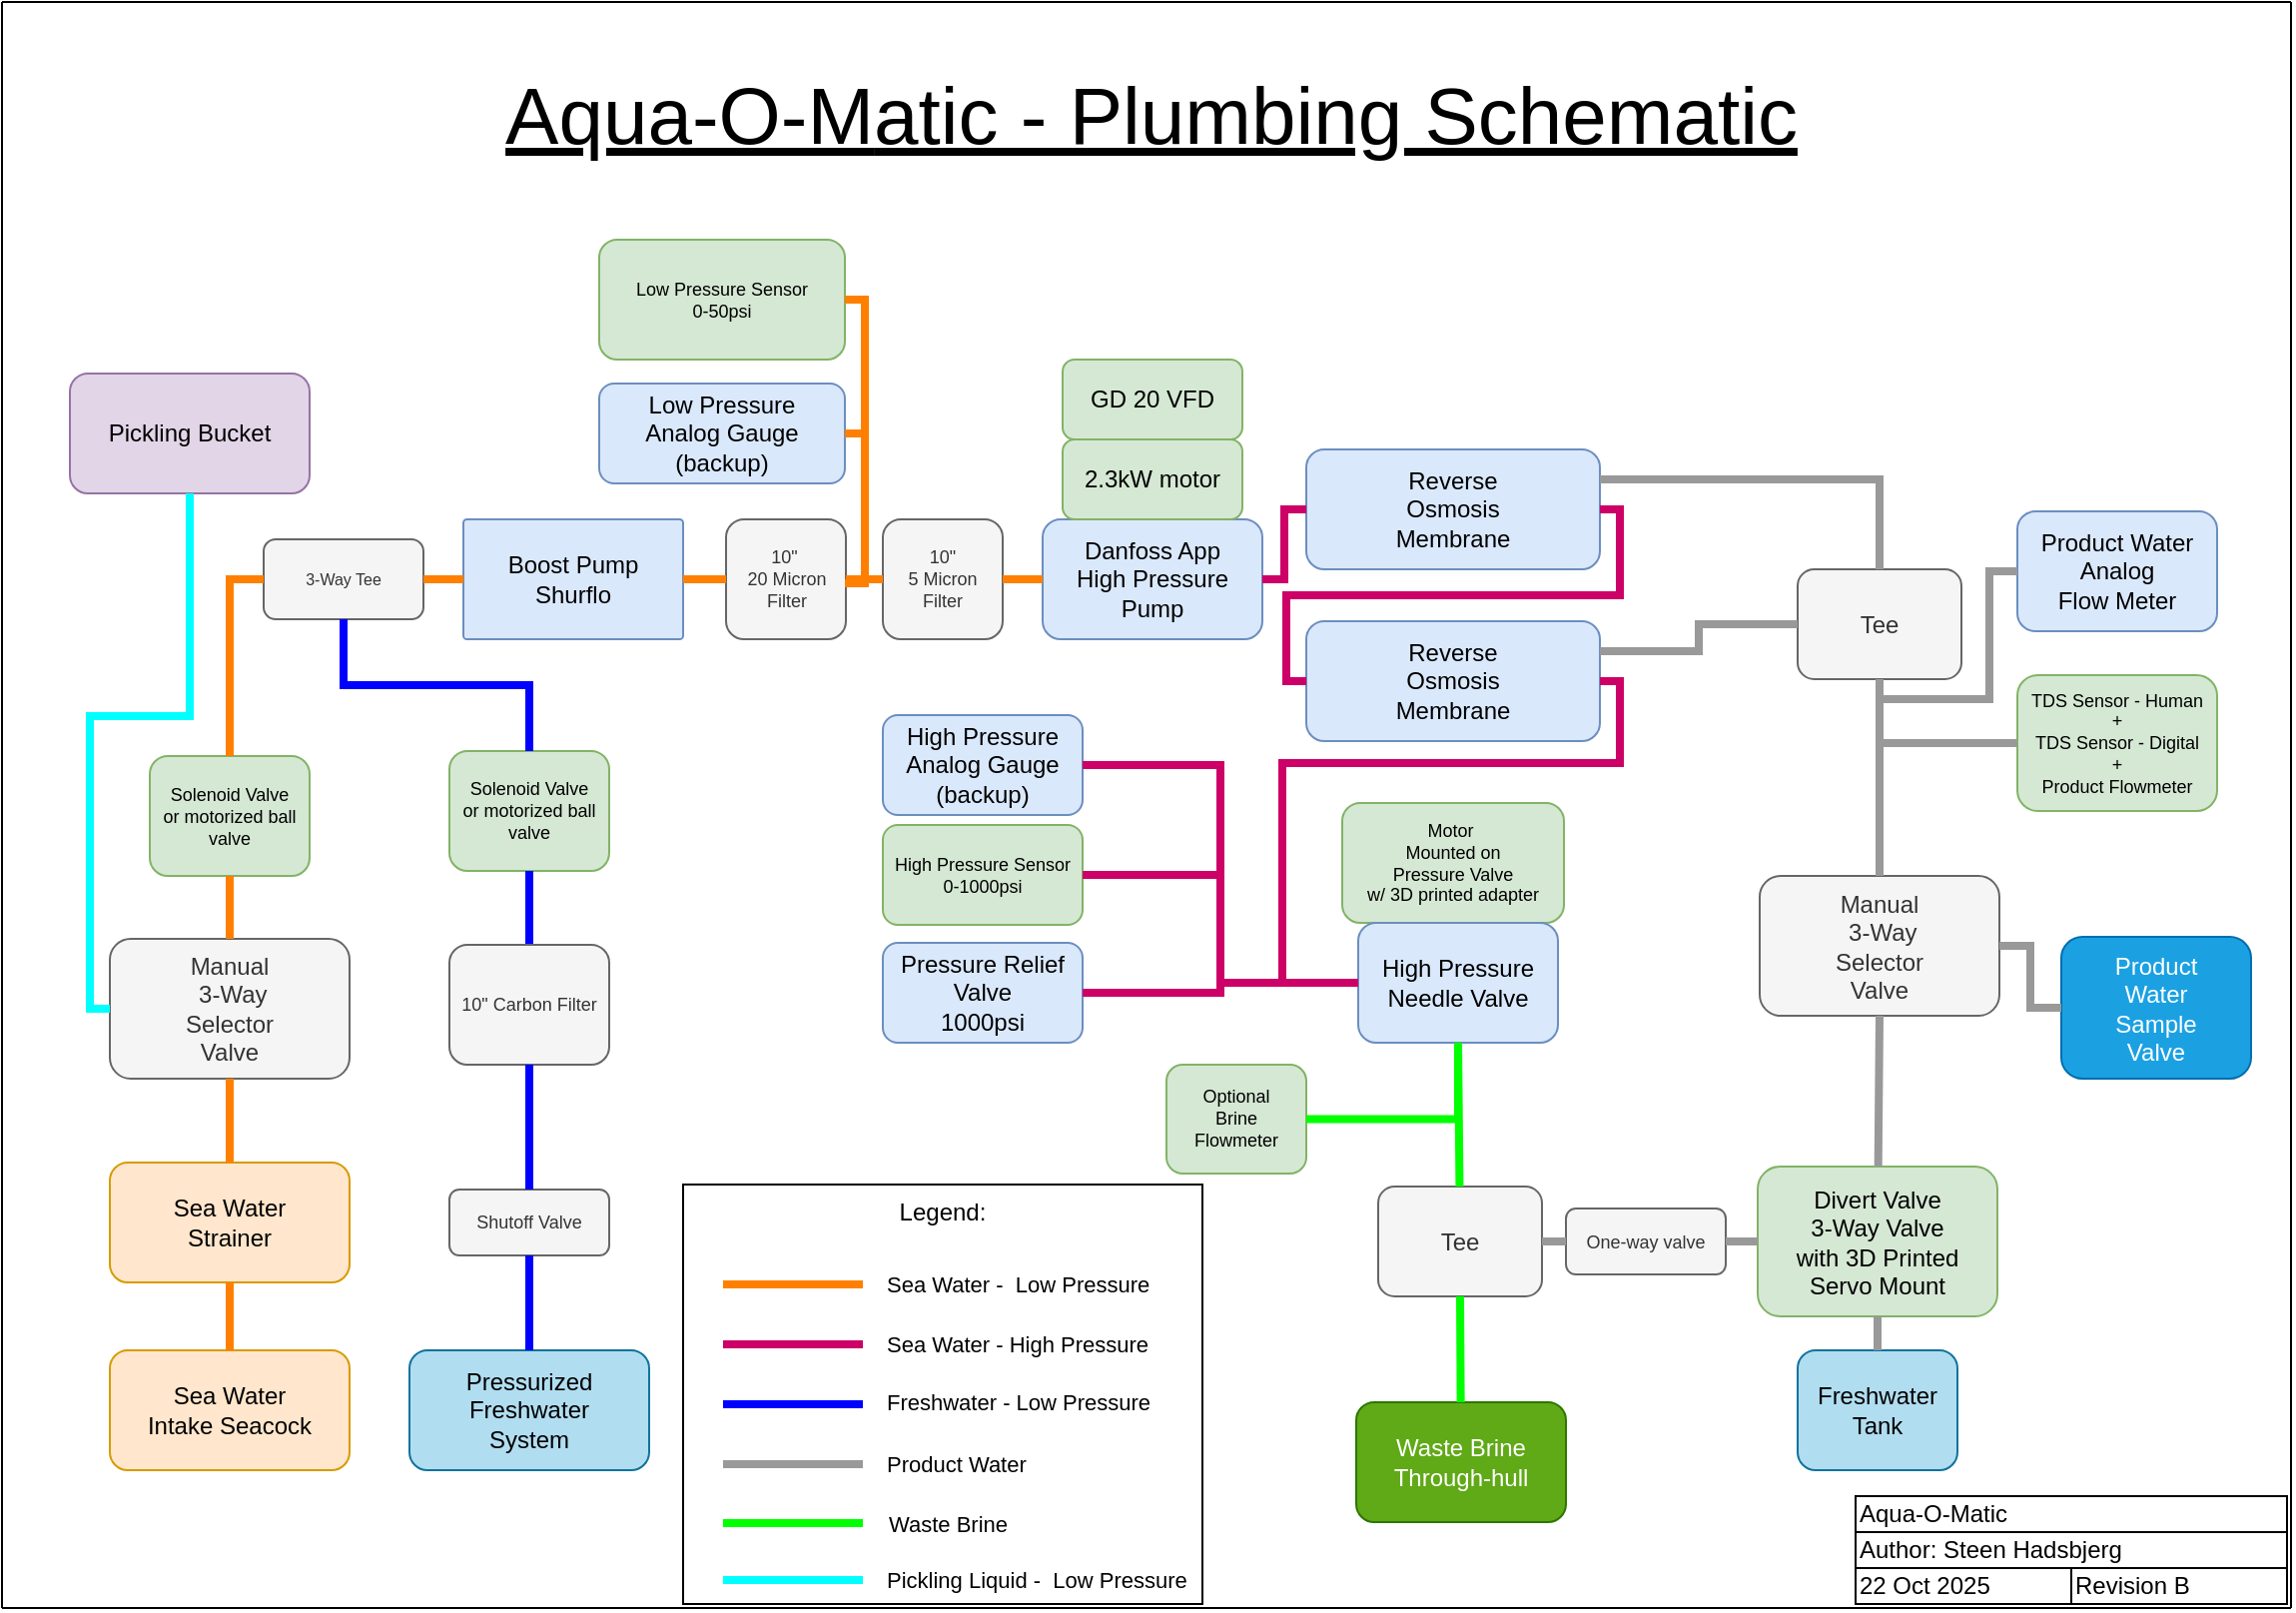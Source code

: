 <mxfile version="28.2.5" pages="5">
  <diagram name="Plumbing View" id="qtGz52rhQTPplnbjfSBV">
    <mxGraphModel dx="1412" dy="827" grid="1" gridSize="10" guides="1" tooltips="1" connect="1" arrows="1" fold="1" page="1" pageScale="1" pageWidth="1169" pageHeight="827" math="0" shadow="0">
      <root>
        <mxCell id="0" />
        <mxCell id="1" parent="0" />
        <mxCell id="54yuC4Lk0FtonxKzlv9x-87" value="Sea Water&lt;br&gt;Intake Seacock" style="rounded=1;whiteSpace=wrap;html=1;fillColor=#ffe6cc;strokeColor=#d79b00;" vertex="1" parent="1">
          <mxGeometry x="63" y="684" width="120" height="60" as="geometry" />
        </mxCell>
        <mxCell id="54yuC4Lk0FtonxKzlv9x-88" value="Pressurized&lt;br&gt;Freshwater&lt;br&gt;System" style="rounded=1;whiteSpace=wrap;html=1;fillColor=#b1ddf0;strokeColor=#10739e;" vertex="1" parent="1">
          <mxGeometry x="213" y="684" width="120" height="60" as="geometry" />
        </mxCell>
        <mxCell id="54yuC4Lk0FtonxKzlv9x-89" value="Danfoss App&lt;div&gt;High Pressure&lt;br&gt;Pump&lt;/div&gt;" style="rounded=1;whiteSpace=wrap;html=1;fillColor=#dae8fc;strokeColor=#6c8ebf;" vertex="1" parent="1">
          <mxGeometry x="530" y="268" width="110" height="60" as="geometry" />
        </mxCell>
        <mxCell id="54yuC4Lk0FtonxKzlv9x-90" value="Pickling Bucket" style="rounded=1;whiteSpace=wrap;html=1;fillColor=#e1d5e7;strokeColor=#9673a6;" vertex="1" parent="1">
          <mxGeometry x="43" y="195" width="120" height="60" as="geometry" />
        </mxCell>
        <mxCell id="54yuC4Lk0FtonxKzlv9x-93" value="Solenoid Valve&lt;br&gt;or motorized ball valve" style="rounded=1;whiteSpace=wrap;html=1;fillColor=#d5e8d4;strokeColor=#82b366;fontSize=9;" vertex="1" parent="1">
          <mxGeometry x="233" y="384" width="80" height="60" as="geometry" />
        </mxCell>
        <mxCell id="54yuC4Lk0FtonxKzlv9x-94" value="" style="endArrow=none;html=1;rounded=0;strokeColor=#0000FF;strokeWidth=4;exitX=0.5;exitY=1;exitDx=0;exitDy=0;entryX=0.5;entryY=0;entryDx=0;entryDy=0;" edge="1" parent="1" source="54yuC4Lk0FtonxKzlv9x-93" target="54yuC4Lk0FtonxKzlv9x-105">
          <mxGeometry width="50" height="50" relative="1" as="geometry">
            <mxPoint x="273" y="484" as="sourcePoint" />
            <mxPoint x="273" y="524" as="targetPoint" />
          </mxGeometry>
        </mxCell>
        <mxCell id="54yuC4Lk0FtonxKzlv9x-95" value="Reverse&lt;br&gt;Osmosis&lt;br&gt;Membrane" style="rounded=1;whiteSpace=wrap;html=1;fillColor=#dae8fc;strokeColor=#6c8ebf;" vertex="1" parent="1">
          <mxGeometry x="662" y="319" width="147" height="60" as="geometry" />
        </mxCell>
        <mxCell id="54yuC4Lk0FtonxKzlv9x-97" value="High Pressure Sensor&lt;br style=&quot;font-size: 9px;&quot;&gt;0-1000psi" style="rounded=1;whiteSpace=wrap;html=1;fillColor=#d5e8d4;strokeColor=#82b366;fontSize=9;" vertex="1" parent="1">
          <mxGeometry x="450" y="421" width="100" height="50" as="geometry" />
        </mxCell>
        <mxCell id="54yuC4Lk0FtonxKzlv9x-99" value="Divert Valve&lt;br&gt;3-Way Valve&lt;br&gt;with 3D Printed&lt;br&gt;Servo Mount" style="rounded=1;whiteSpace=wrap;html=1;fillColor=#d5e8d4;strokeColor=#82b366;" vertex="1" parent="1">
          <mxGeometry x="888" y="592" width="120" height="75" as="geometry" />
        </mxCell>
        <mxCell id="54yuC4Lk0FtonxKzlv9x-100" value="TDS Sensor - Human&lt;br&gt;+&lt;br&gt;TDS Sensor - Digital&lt;br&gt;+&lt;br&gt;Product Flowmeter" style="rounded=1;whiteSpace=wrap;html=1;fillColor=#d5e8d4;strokeColor=#82b366;fontSize=9;" vertex="1" parent="1">
          <mxGeometry x="1018" y="346" width="100" height="68" as="geometry" />
        </mxCell>
        <mxCell id="54yuC4Lk0FtonxKzlv9x-101" value="Waste Brine&lt;br&gt;Through-hull" style="rounded=1;whiteSpace=wrap;html=1;fillColor=#60a917;fontColor=#ffffff;strokeColor=#2D7600;" vertex="1" parent="1">
          <mxGeometry x="687" y="710" width="105" height="60" as="geometry" />
        </mxCell>
        <mxCell id="54yuC4Lk0FtonxKzlv9x-103" value="Motor&amp;nbsp;&lt;br style=&quot;font-size: 9px;&quot;&gt;Mounted on&lt;br style=&quot;font-size: 9px;&quot;&gt;Pressure Valve&lt;br style=&quot;font-size: 9px;&quot;&gt;w/ 3D printed adapter" style="rounded=1;whiteSpace=wrap;html=1;fillColor=#d5e8d4;strokeColor=#82b366;fontSize=9;" vertex="1" parent="1">
          <mxGeometry x="680" y="410" width="111" height="60" as="geometry" />
        </mxCell>
        <mxCell id="54yuC4Lk0FtonxKzlv9x-104" value="Freshwater&lt;br&gt;Tank" style="rounded=1;whiteSpace=wrap;html=1;fillColor=#b1ddf0;strokeColor=#10739e;" vertex="1" parent="1">
          <mxGeometry x="908" y="684" width="80" height="60" as="geometry" />
        </mxCell>
        <mxCell id="54yuC4Lk0FtonxKzlv9x-105" value="10&quot; Carbon Filter" style="rounded=1;whiteSpace=wrap;html=1;fontSize=9;fillColor=#f5f5f5;fontColor=#333333;strokeColor=#666666;" vertex="1" parent="1">
          <mxGeometry x="233" y="481" width="80" height="60" as="geometry" />
        </mxCell>
        <mxCell id="54yuC4Lk0FtonxKzlv9x-106" value="Shutoff Valve" style="rounded=1;whiteSpace=wrap;html=1;fontSize=9;fillColor=#f5f5f5;fontColor=#333333;strokeColor=#666666;" vertex="1" parent="1">
          <mxGeometry x="233" y="603.5" width="80" height="33" as="geometry" />
        </mxCell>
        <mxCell id="54yuC4Lk0FtonxKzlv9x-107" value="&lt;span style=&quot;font-size: 40px;&quot;&gt;Aqua-O-M&lt;/span&gt;&lt;span style=&quot;color: rgba(0, 0, 0, 0); font-family: monospace; font-size: 0px; text-align: start; text-wrap-mode: nowrap;&quot;&gt;%3CmxGraphModel%3E%3Croot%3E%3CmxCell%20id%3D%220%22%2F%3E%3CmxCell%20id%3D%221%22%20parent%3D%220%22%2F%3E%3CmxCell%20id%3D%222%22%20value%3D%22%22%20style%3D%22endArrow%3Dnone%3Bhtml%3D1%3BentryX%3D1%3BentryY%3D1%3BentryDx%3D0%3BentryDy%3D0%3Bmovable%3D0%3Bresizable%3D0%3Brotatable%3D0%3Bdeletable%3D0%3Beditable%3D0%3Bconnectable%3D0%3B%22%20edge%3D%221%22%20parent%3D%221%22%3E%3CmxGeometry%20width%3D%2250%22%20height%3D%2250%22%20relative%3D%221%22%20as%3D%22geometry%22%3E%3CmxPoint%20x%3D%229%22%20y%3D%22813%22%20as%3D%22sourcePoint%22%2F%3E%3CmxPoint%20x%3D%221155%22%20y%3D%22813%22%20as%3D%22targetPoint%22%2F%3E%3C%2FmxGeometry%3E%3C%2FmxCell%3E%3C%2Froot%3E%3C%2FmxGraphModel%3E&lt;/span&gt;&lt;span style=&quot;font-size: 40px;&quot;&gt;atic - Plumbing Schematic&lt;/span&gt;" style="text;html=1;strokeColor=none;fillColor=none;align=center;verticalAlign=middle;whiteSpace=wrap;rounded=0;fontSize=40;perimeterSpacing=0;fontStyle=4" vertex="1" parent="1">
          <mxGeometry x="152" y="50" width="865" height="30" as="geometry" />
        </mxCell>
        <mxCell id="54yuC4Lk0FtonxKzlv9x-108" value="" style="endArrow=none;html=1;rounded=1;exitX=0.5;exitY=0;exitDx=0;exitDy=0;entryX=0.5;entryY=1;entryDx=0;entryDy=0;strokeColor=#FF8000;strokeWidth=4;startArrow=none;" edge="1" parent="1" target="54yuC4Lk0FtonxKzlv9x-109">
          <mxGeometry width="50" height="50" relative="1" as="geometry">
            <mxPoint x="123" y="562" as="sourcePoint" />
            <mxPoint x="257" y="432" as="targetPoint" />
          </mxGeometry>
        </mxCell>
        <mxCell id="54yuC4Lk0FtonxKzlv9x-109" value="Sea Water&lt;br&gt;Strainer" style="rounded=1;whiteSpace=wrap;html=1;fillColor=#ffe6cc;strokeColor=#d79b00;" vertex="1" parent="1">
          <mxGeometry x="63" y="590" width="120" height="60" as="geometry" />
        </mxCell>
        <mxCell id="54yuC4Lk0FtonxKzlv9x-110" value="Manual&lt;div&gt;&amp;nbsp;3-Way&lt;br&gt;Selector&lt;br&gt;Valve&lt;/div&gt;" style="rounded=1;whiteSpace=wrap;html=1;fillColor=#f5f5f5;strokeColor=#666666;fontColor=#333333;" vertex="1" parent="1">
          <mxGeometry x="63" y="478" width="120" height="70" as="geometry" />
        </mxCell>
        <mxCell id="54yuC4Lk0FtonxKzlv9x-111" value="" style="endArrow=none;html=1;rounded=1;exitX=0.5;exitY=0;exitDx=0;exitDy=0;entryX=0.5;entryY=1;entryDx=0;entryDy=0;strokeColor=#FF8000;strokeWidth=4;" edge="1" parent="1" source="54yuC4Lk0FtonxKzlv9x-87" target="54yuC4Lk0FtonxKzlv9x-109">
          <mxGeometry width="50" height="50" relative="1" as="geometry">
            <mxPoint x="123" y="602.0" as="sourcePoint" />
            <mxPoint x="123" y="602" as="targetPoint" />
          </mxGeometry>
        </mxCell>
        <mxCell id="54yuC4Lk0FtonxKzlv9x-113" value="3-Way Tee" style="rounded=1;whiteSpace=wrap;html=1;fillColor=#f5f5f5;strokeColor=#666666;fontColor=#333333;fontSize=8;" vertex="1" parent="1">
          <mxGeometry x="140" y="278" width="80" height="40" as="geometry" />
        </mxCell>
        <mxCell id="54yuC4Lk0FtonxKzlv9x-114" value="" style="endArrow=none;html=1;rounded=0;strokeColor=#0000FF;strokeWidth=4;exitX=0.5;exitY=1;exitDx=0;exitDy=0;entryX=0.5;entryY=0;entryDx=0;entryDy=0;edgeStyle=orthogonalEdgeStyle;" edge="1" parent="1" source="54yuC4Lk0FtonxKzlv9x-113" target="54yuC4Lk0FtonxKzlv9x-93">
          <mxGeometry width="50" height="50" relative="1" as="geometry">
            <mxPoint x="283" y="518" as="sourcePoint" />
            <mxPoint x="273" y="354" as="targetPoint" />
          </mxGeometry>
        </mxCell>
        <mxCell id="54yuC4Lk0FtonxKzlv9x-117" value="10&quot;&amp;nbsp;&lt;br&gt;20 Micron&lt;br&gt;Filter" style="rounded=1;whiteSpace=wrap;html=1;fillColor=#f5f5f5;strokeColor=#666666;fontSize=9;fontColor=#333333;" vertex="1" parent="1">
          <mxGeometry x="371.5" y="268" width="60" height="60" as="geometry" />
        </mxCell>
        <mxCell id="54yuC4Lk0FtonxKzlv9x-131" value="Boost Pump&lt;div&gt;Shurflo&lt;/div&gt;" style="rounded=1;whiteSpace=wrap;html=1;fillColor=#dae8fc;strokeColor=#6c8ebf;arcSize=3;" vertex="1" parent="1">
          <mxGeometry x="240" y="268" width="110" height="60" as="geometry" />
        </mxCell>
        <mxCell id="54yuC4Lk0FtonxKzlv9x-132" value="" style="endArrow=none;html=1;rounded=1;entryX=0.5;entryY=0;entryDx=0;entryDy=0;strokeColor=#FF8000;strokeWidth=4;startArrow=none;exitX=0.5;exitY=1;exitDx=0;exitDy=0;" edge="1" parent="1" source="54yuC4Lk0FtonxKzlv9x-110" target="54yuC4Lk0FtonxKzlv9x-109">
          <mxGeometry width="50" height="50" relative="1" as="geometry">
            <mxPoint x="172" y="533" as="sourcePoint" />
            <mxPoint x="133" y="367" as="targetPoint" />
          </mxGeometry>
        </mxCell>
        <mxCell id="54yuC4Lk0FtonxKzlv9x-134" value="Low Pressure Sensor&lt;br style=&quot;font-size: 9px;&quot;&gt;0-50psi" style="rounded=1;whiteSpace=wrap;html=1;fillColor=#d5e8d4;strokeColor=#82b366;fontSize=9;" vertex="1" parent="1">
          <mxGeometry x="308" y="128" width="123" height="60" as="geometry" />
        </mxCell>
        <mxCell id="54yuC4Lk0FtonxKzlv9x-136" value="" style="endArrow=none;html=1;rounded=0;strokeColor=#0000FF;strokeWidth=4;entryX=0.5;entryY=1;entryDx=0;entryDy=0;exitX=0.5;exitY=0;exitDx=0;exitDy=0;" edge="1" parent="1" source="54yuC4Lk0FtonxKzlv9x-106" target="54yuC4Lk0FtonxKzlv9x-105">
          <mxGeometry width="50" height="50" relative="1" as="geometry">
            <mxPoint x="273" y="590" as="sourcePoint" />
            <mxPoint x="283" y="448" as="targetPoint" />
          </mxGeometry>
        </mxCell>
        <mxCell id="54yuC4Lk0FtonxKzlv9x-138" value="" style="endArrow=none;html=1;rounded=0;strokeColor=#0000FF;strokeWidth=4;exitX=0.5;exitY=0;exitDx=0;exitDy=0;entryX=0.5;entryY=1;entryDx=0;entryDy=0;" edge="1" parent="1" source="54yuC4Lk0FtonxKzlv9x-88" target="54yuC4Lk0FtonxKzlv9x-106">
          <mxGeometry width="50" height="50" relative="1" as="geometry">
            <mxPoint x="283" y="571.0" as="sourcePoint" />
            <mxPoint x="283" y="603" as="targetPoint" />
          </mxGeometry>
        </mxCell>
        <mxCell id="54yuC4Lk0FtonxKzlv9x-139" value="High Pressure&lt;br&gt;Needle Valve" style="rounded=1;whiteSpace=wrap;html=1;fillColor=#dae8fc;strokeColor=#6c8ebf;" vertex="1" parent="1">
          <mxGeometry x="688" y="470" width="100" height="60" as="geometry" />
        </mxCell>
        <mxCell id="54yuC4Lk0FtonxKzlv9x-141" value="High Pressure&lt;br&gt;Analog Gauge&lt;div&gt;(backup)&lt;/div&gt;" style="rounded=1;whiteSpace=wrap;html=1;fillColor=#dae8fc;strokeColor=#6c8ebf;" vertex="1" parent="1">
          <mxGeometry x="450" y="366" width="100" height="50" as="geometry" />
        </mxCell>
        <mxCell id="54yuC4Lk0FtonxKzlv9x-143" value="GD 20 VFD" style="rounded=1;whiteSpace=wrap;html=1;fillColor=#d5e8d4;strokeColor=#82b366;" vertex="1" parent="1">
          <mxGeometry x="540" y="188" width="90" height="40" as="geometry" />
        </mxCell>
        <mxCell id="54yuC4Lk0FtonxKzlv9x-148" value="Product&lt;br&gt;Water&lt;br&gt;Sample&lt;br&gt;Valve" style="rounded=1;whiteSpace=wrap;html=1;fillColor=#1ba1e2;strokeColor=#006EAF;fontColor=#ffffff;" vertex="1" parent="1">
          <mxGeometry x="1040" y="477" width="95" height="71" as="geometry" />
        </mxCell>
        <mxCell id="54yuC4Lk0FtonxKzlv9x-149" value="Product Water&lt;br&gt;Analog&lt;br&gt;Flow Meter" style="rounded=1;whiteSpace=wrap;html=1;fillColor=#dae8fc;strokeColor=#6c8ebf;" vertex="1" parent="1">
          <mxGeometry x="1018" y="264" width="100" height="60" as="geometry" />
        </mxCell>
        <mxCell id="54yuC4Lk0FtonxKzlv9x-157" value="Low Pressure&lt;br&gt;Analog Gauge&lt;div&gt;(backup)&lt;/div&gt;" style="rounded=1;whiteSpace=wrap;html=1;fillColor=#dae8fc;strokeColor=#6c8ebf;" vertex="1" parent="1">
          <mxGeometry x="308" y="200" width="123" height="50" as="geometry" />
        </mxCell>
        <mxCell id="54yuC4Lk0FtonxKzlv9x-161" value="Optional&lt;br&gt;Brine&lt;br&gt;Flowmeter" style="rounded=1;whiteSpace=wrap;html=1;fillColor=#d5e8d4;strokeColor=#82b366;fontSize=9;" vertex="1" parent="1">
          <mxGeometry x="592" y="541" width="70" height="54.5" as="geometry" />
        </mxCell>
        <mxCell id="xGo9mAzhHRWblN-cc9xw-13" value="Solenoid Valve&lt;br&gt;or motorized ball valve" style="rounded=1;whiteSpace=wrap;html=1;fillColor=#d5e8d4;strokeColor=#82b366;fontSize=9;" vertex="1" parent="1">
          <mxGeometry x="83" y="386.5" width="80" height="60" as="geometry" />
        </mxCell>
        <mxCell id="xGo9mAzhHRWblN-cc9xw-14" value="Reverse&lt;br&gt;Osmosis&lt;br&gt;Membrane" style="rounded=1;whiteSpace=wrap;html=1;fillColor=#dae8fc;strokeColor=#6c8ebf;" vertex="1" parent="1">
          <mxGeometry x="662" y="233" width="147" height="60" as="geometry" />
        </mxCell>
        <mxCell id="xGo9mAzhHRWblN-cc9xw-15" value="" style="endArrow=none;html=1;rounded=0;entryX=0.5;entryY=1;entryDx=0;entryDy=0;strokeWidth=4;strokeColor=#FF8000;" edge="1" parent="1" source="54yuC4Lk0FtonxKzlv9x-110" target="xGo9mAzhHRWblN-cc9xw-13">
          <mxGeometry width="50" height="50" relative="1" as="geometry">
            <mxPoint x="470" y="470" as="sourcePoint" />
            <mxPoint x="520" y="420" as="targetPoint" />
          </mxGeometry>
        </mxCell>
        <mxCell id="xGo9mAzhHRWblN-cc9xw-16" value="" style="endArrow=none;html=1;rounded=0;entryX=0;entryY=0.5;entryDx=0;entryDy=0;exitX=0.5;exitY=0;exitDx=0;exitDy=0;edgeStyle=orthogonalEdgeStyle;strokeWidth=4;strokeColor=#FF8000;" edge="1" parent="1" source="xGo9mAzhHRWblN-cc9xw-13" target="54yuC4Lk0FtonxKzlv9x-113">
          <mxGeometry width="50" height="50" relative="1" as="geometry">
            <mxPoint x="470" y="470" as="sourcePoint" />
            <mxPoint x="520" y="420" as="targetPoint" />
          </mxGeometry>
        </mxCell>
        <mxCell id="xGo9mAzhHRWblN-cc9xw-19" value="" style="endArrow=none;html=1;rounded=0;entryX=0.5;entryY=1;entryDx=0;entryDy=0;exitX=0;exitY=0.5;exitDx=0;exitDy=0;edgeStyle=orthogonalEdgeStyle;strokeWidth=4;strokeColor=#00FFFF;" edge="1" parent="1" source="54yuC4Lk0FtonxKzlv9x-110" target="54yuC4Lk0FtonxKzlv9x-90">
          <mxGeometry width="50" height="50" relative="1" as="geometry">
            <mxPoint x="470" y="470" as="sourcePoint" />
            <mxPoint x="520" y="420" as="targetPoint" />
          </mxGeometry>
        </mxCell>
        <mxCell id="xGo9mAzhHRWblN-cc9xw-20" value="" style="endArrow=none;html=1;rounded=0;entryX=0;entryY=0.5;entryDx=0;entryDy=0;exitX=1;exitY=0.5;exitDx=0;exitDy=0;strokeWidth=4;strokeColor=#FF8000;" edge="1" parent="1" source="54yuC4Lk0FtonxKzlv9x-113" target="54yuC4Lk0FtonxKzlv9x-131">
          <mxGeometry width="50" height="50" relative="1" as="geometry">
            <mxPoint x="470" y="470" as="sourcePoint" />
            <mxPoint x="520" y="420" as="targetPoint" />
          </mxGeometry>
        </mxCell>
        <mxCell id="xGo9mAzhHRWblN-cc9xw-21" value="" style="endArrow=none;html=1;rounded=0;entryX=0;entryY=0.5;entryDx=0;entryDy=0;exitX=1;exitY=0.5;exitDx=0;exitDy=0;strokeWidth=4;strokeColor=#FF8000;" edge="1" parent="1" source="54yuC4Lk0FtonxKzlv9x-131" target="54yuC4Lk0FtonxKzlv9x-117">
          <mxGeometry width="50" height="50" relative="1" as="geometry">
            <mxPoint x="470" y="470" as="sourcePoint" />
            <mxPoint x="520" y="420" as="targetPoint" />
          </mxGeometry>
        </mxCell>
        <mxCell id="xGo9mAzhHRWblN-cc9xw-22" value="&lt;div&gt;10&quot;&lt;/div&gt;5 Micron&lt;br&gt;Filter" style="rounded=1;whiteSpace=wrap;html=1;fillColor=#f5f5f5;strokeColor=#666666;fontSize=9;fontColor=#333333;" vertex="1" parent="1">
          <mxGeometry x="450" y="268" width="60" height="60" as="geometry" />
        </mxCell>
        <mxCell id="xGo9mAzhHRWblN-cc9xw-23" value="" style="endArrow=none;html=1;rounded=0;entryX=0;entryY=0.5;entryDx=0;entryDy=0;exitX=1;exitY=0.5;exitDx=0;exitDy=0;strokeWidth=4;strokeColor=#FF8000;" edge="1" parent="1" source="54yuC4Lk0FtonxKzlv9x-117" target="xGo9mAzhHRWblN-cc9xw-22">
          <mxGeometry width="50" height="50" relative="1" as="geometry">
            <mxPoint x="470" y="470" as="sourcePoint" />
            <mxPoint x="520" y="420" as="targetPoint" />
          </mxGeometry>
        </mxCell>
        <mxCell id="xGo9mAzhHRWblN-cc9xw-24" value="" style="endArrow=none;html=1;rounded=0;entryX=1;entryY=0.5;entryDx=0;entryDy=0;edgeStyle=orthogonalEdgeStyle;strokeWidth=4;strokeColor=#FF8000;" edge="1" parent="1" target="54yuC4Lk0FtonxKzlv9x-134">
          <mxGeometry width="50" height="50" relative="1" as="geometry">
            <mxPoint x="431" y="300" as="sourcePoint" />
            <mxPoint x="520" y="420" as="targetPoint" />
            <Array as="points">
              <mxPoint x="441" y="300" />
              <mxPoint x="441" y="158" />
            </Array>
          </mxGeometry>
        </mxCell>
        <mxCell id="xGo9mAzhHRWblN-cc9xw-25" value="" style="endArrow=none;html=1;rounded=0;entryX=1;entryY=0.5;entryDx=0;entryDy=0;exitX=1;exitY=0.5;exitDx=0;exitDy=0;edgeStyle=orthogonalEdgeStyle;strokeWidth=4;strokeColor=#FF8000;" edge="1" parent="1" source="54yuC4Lk0FtonxKzlv9x-134" target="54yuC4Lk0FtonxKzlv9x-157">
          <mxGeometry width="50" height="50" relative="1" as="geometry">
            <mxPoint x="470" y="470" as="sourcePoint" />
            <mxPoint x="520" y="420" as="targetPoint" />
          </mxGeometry>
        </mxCell>
        <mxCell id="xGo9mAzhHRWblN-cc9xw-26" value="" style="endArrow=none;html=1;rounded=0;entryX=0;entryY=0.5;entryDx=0;entryDy=0;exitX=1;exitY=0.5;exitDx=0;exitDy=0;strokeColor=#FF8000;strokeWidth=4;" edge="1" parent="1" source="xGo9mAzhHRWblN-cc9xw-22" target="54yuC4Lk0FtonxKzlv9x-89">
          <mxGeometry width="50" height="50" relative="1" as="geometry">
            <mxPoint x="470" y="470" as="sourcePoint" />
            <mxPoint x="520" y="420" as="targetPoint" />
          </mxGeometry>
        </mxCell>
        <mxCell id="xGo9mAzhHRWblN-cc9xw-28" value="" style="endArrow=none;html=1;rounded=0;entryX=0;entryY=0.5;entryDx=0;entryDy=0;exitX=1;exitY=0.5;exitDx=0;exitDy=0;edgeStyle=orthogonalEdgeStyle;strokeWidth=4;strokeColor=#CC0066;" edge="1" parent="1" source="54yuC4Lk0FtonxKzlv9x-89" target="xGo9mAzhHRWblN-cc9xw-14">
          <mxGeometry width="50" height="50" relative="1" as="geometry">
            <mxPoint x="470" y="470" as="sourcePoint" />
            <mxPoint x="520" y="420" as="targetPoint" />
          </mxGeometry>
        </mxCell>
        <mxCell id="xGo9mAzhHRWblN-cc9xw-35" value="" style="endArrow=none;html=1;rounded=0;entryX=1;entryY=0.5;entryDx=0;entryDy=0;exitX=0;exitY=0.5;exitDx=0;exitDy=0;edgeStyle=orthogonalEdgeStyle;strokeWidth=4;strokeColor=#CC0066;" edge="1" parent="1" source="54yuC4Lk0FtonxKzlv9x-95" target="xGo9mAzhHRWblN-cc9xw-14">
          <mxGeometry width="50" height="50" relative="1" as="geometry">
            <mxPoint x="470" y="470" as="sourcePoint" />
            <mxPoint x="520" y="420" as="targetPoint" />
          </mxGeometry>
        </mxCell>
        <mxCell id="xGo9mAzhHRWblN-cc9xw-36" value="" style="endArrow=none;html=1;rounded=0;entryX=1;entryY=0.5;entryDx=0;entryDy=0;exitX=0;exitY=0.5;exitDx=0;exitDy=0;edgeStyle=orthogonalEdgeStyle;strokeWidth=4;strokeColor=#CC0066;" edge="1" parent="1" source="54yuC4Lk0FtonxKzlv9x-139" target="54yuC4Lk0FtonxKzlv9x-95">
          <mxGeometry width="50" height="50" relative="1" as="geometry">
            <mxPoint x="470" y="470" as="sourcePoint" />
            <mxPoint x="520" y="420" as="targetPoint" />
            <Array as="points">
              <mxPoint x="650" y="500" />
              <mxPoint x="650" y="390" />
              <mxPoint x="819" y="390" />
              <mxPoint x="819" y="349" />
            </Array>
          </mxGeometry>
        </mxCell>
        <mxCell id="xGo9mAzhHRWblN-cc9xw-37" value="Tee" style="rounded=1;whiteSpace=wrap;html=1;fillColor=#f5f5f5;strokeColor=#666666;fontColor=#333333;" vertex="1" parent="1">
          <mxGeometry x="698" y="602" width="82" height="55" as="geometry" />
        </mxCell>
        <mxCell id="xGo9mAzhHRWblN-cc9xw-38" value="Pressure Relief Valve&lt;br&gt;1000psi" style="rounded=1;whiteSpace=wrap;html=1;fillColor=#dae8fc;strokeColor=#6c8ebf;" vertex="1" parent="1">
          <mxGeometry x="450" y="480" width="100" height="50" as="geometry" />
        </mxCell>
        <mxCell id="xGo9mAzhHRWblN-cc9xw-39" value="" style="endArrow=none;html=1;rounded=0;entryX=1;entryY=0.5;entryDx=0;entryDy=0;exitX=0;exitY=0.5;exitDx=0;exitDy=0;edgeStyle=orthogonalEdgeStyle;strokeColor=#CC0066;strokeWidth=4;" edge="1" parent="1" source="54yuC4Lk0FtonxKzlv9x-139" target="54yuC4Lk0FtonxKzlv9x-141">
          <mxGeometry width="50" height="50" relative="1" as="geometry">
            <mxPoint x="470" y="470" as="sourcePoint" />
            <mxPoint x="520" y="420" as="targetPoint" />
          </mxGeometry>
        </mxCell>
        <mxCell id="xGo9mAzhHRWblN-cc9xw-40" value="" style="endArrow=none;html=1;rounded=0;entryX=1;entryY=0.5;entryDx=0;entryDy=0;exitX=0;exitY=0.5;exitDx=0;exitDy=0;edgeStyle=orthogonalEdgeStyle;strokeColor=#CC0066;strokeWidth=4;" edge="1" parent="1" source="54yuC4Lk0FtonxKzlv9x-139" target="54yuC4Lk0FtonxKzlv9x-97">
          <mxGeometry width="50" height="50" relative="1" as="geometry">
            <mxPoint x="470" y="470" as="sourcePoint" />
            <mxPoint x="520" y="420" as="targetPoint" />
          </mxGeometry>
        </mxCell>
        <mxCell id="xGo9mAzhHRWblN-cc9xw-41" value="" style="endArrow=none;html=1;rounded=0;entryX=1;entryY=0.5;entryDx=0;entryDy=0;edgeStyle=orthogonalEdgeStyle;strokeColor=#CC0066;strokeWidth=4;" edge="1" parent="1" source="54yuC4Lk0FtonxKzlv9x-139" target="xGo9mAzhHRWblN-cc9xw-38">
          <mxGeometry width="50" height="50" relative="1" as="geometry">
            <mxPoint x="470" y="470" as="sourcePoint" />
            <mxPoint x="520" y="420" as="targetPoint" />
          </mxGeometry>
        </mxCell>
        <mxCell id="xGo9mAzhHRWblN-cc9xw-46" value="" style="endArrow=none;html=1;rounded=0;entryX=0.5;entryY=1;entryDx=0;entryDy=0;strokeColor=#00FF00;strokeWidth=4;" edge="1" parent="1" source="54yuC4Lk0FtonxKzlv9x-101" target="xGo9mAzhHRWblN-cc9xw-37">
          <mxGeometry width="50" height="50" relative="1" as="geometry">
            <mxPoint x="470" y="470" as="sourcePoint" />
            <mxPoint x="520" y="420" as="targetPoint" />
          </mxGeometry>
        </mxCell>
        <mxCell id="xGo9mAzhHRWblN-cc9xw-47" value="" style="endArrow=none;html=1;rounded=0;entryX=0.5;entryY=1;entryDx=0;entryDy=0;strokeColor=#00FF00;strokeWidth=4;" edge="1" parent="1" source="xGo9mAzhHRWblN-cc9xw-37" target="54yuC4Lk0FtonxKzlv9x-139">
          <mxGeometry width="50" height="50" relative="1" as="geometry">
            <mxPoint x="470" y="470" as="sourcePoint" />
            <mxPoint x="520" y="420" as="targetPoint" />
          </mxGeometry>
        </mxCell>
        <mxCell id="xGo9mAzhHRWblN-cc9xw-48" value="" style="endArrow=none;html=1;rounded=0;entryX=1;entryY=0.5;entryDx=0;entryDy=0;exitX=0.5;exitY=1;exitDx=0;exitDy=0;edgeStyle=orthogonalEdgeStyle;strokeWidth=4;strokeColor=#00FF00;" edge="1" parent="1" source="54yuC4Lk0FtonxKzlv9x-139" target="54yuC4Lk0FtonxKzlv9x-161">
          <mxGeometry width="50" height="50" relative="1" as="geometry">
            <mxPoint x="480" y="460" as="sourcePoint" />
            <mxPoint x="530" y="410" as="targetPoint" />
          </mxGeometry>
        </mxCell>
        <mxCell id="xGo9mAzhHRWblN-cc9xw-50" value="Tee" style="rounded=1;whiteSpace=wrap;html=1;fillColor=#f5f5f5;strokeColor=#666666;fontColor=#333333;" vertex="1" parent="1">
          <mxGeometry x="908" y="293" width="82" height="55" as="geometry" />
        </mxCell>
        <mxCell id="xGo9mAzhHRWblN-cc9xw-51" value="" style="endArrow=none;html=1;rounded=0;entryX=1;entryY=0.25;entryDx=0;entryDy=0;exitX=0.5;exitY=0;exitDx=0;exitDy=0;edgeStyle=orthogonalEdgeStyle;strokeColor=#999999;strokeWidth=4;" edge="1" parent="1" source="xGo9mAzhHRWblN-cc9xw-50" target="xGo9mAzhHRWblN-cc9xw-14">
          <mxGeometry width="50" height="50" relative="1" as="geometry">
            <mxPoint x="480" y="460" as="sourcePoint" />
            <mxPoint x="530" y="410" as="targetPoint" />
          </mxGeometry>
        </mxCell>
        <mxCell id="xGo9mAzhHRWblN-cc9xw-52" value="" style="endArrow=none;html=1;rounded=0;entryX=1;entryY=0.25;entryDx=0;entryDy=0;exitX=0;exitY=0.5;exitDx=0;exitDy=0;edgeStyle=orthogonalEdgeStyle;strokeColor=#999999;strokeWidth=4;" edge="1" parent="1" source="xGo9mAzhHRWblN-cc9xw-50" target="54yuC4Lk0FtonxKzlv9x-95">
          <mxGeometry width="50" height="50" relative="1" as="geometry">
            <mxPoint x="480" y="460" as="sourcePoint" />
            <mxPoint x="530" y="410" as="targetPoint" />
          </mxGeometry>
        </mxCell>
        <mxCell id="xGo9mAzhHRWblN-cc9xw-54" value="Manual&lt;div&gt;&amp;nbsp;3-Way&lt;br&gt;Selector&lt;br&gt;Valve&lt;/div&gt;" style="rounded=1;whiteSpace=wrap;html=1;fillColor=#f5f5f5;strokeColor=#666666;fontColor=#333333;" vertex="1" parent="1">
          <mxGeometry x="889" y="446.5" width="120" height="70" as="geometry" />
        </mxCell>
        <mxCell id="xGo9mAzhHRWblN-cc9xw-56" value="" style="endArrow=none;html=1;rounded=0;entryX=0.5;entryY=1;entryDx=0;entryDy=0;strokeColor=#999999;strokeWidth=4;" edge="1" parent="1" source="xGo9mAzhHRWblN-cc9xw-54" target="xGo9mAzhHRWblN-cc9xw-50">
          <mxGeometry width="50" height="50" relative="1" as="geometry">
            <mxPoint x="518" y="460" as="sourcePoint" />
            <mxPoint x="568" y="410" as="targetPoint" />
          </mxGeometry>
        </mxCell>
        <mxCell id="xGo9mAzhHRWblN-cc9xw-57" value="" style="endArrow=none;html=1;rounded=0;entryX=0.5;entryY=1;entryDx=0;entryDy=0;strokeColor=#999999;strokeWidth=4;" edge="1" parent="1" source="54yuC4Lk0FtonxKzlv9x-99" target="xGo9mAzhHRWblN-cc9xw-54">
          <mxGeometry width="50" height="50" relative="1" as="geometry">
            <mxPoint x="518" y="522.5" as="sourcePoint" />
            <mxPoint x="568" y="472.5" as="targetPoint" />
          </mxGeometry>
        </mxCell>
        <mxCell id="xGo9mAzhHRWblN-cc9xw-61" value="" style="endArrow=none;html=1;rounded=0;entryX=0.5;entryY=1;entryDx=0;entryDy=0;strokeColor=#999999;strokeWidth=4;" edge="1" parent="1" source="54yuC4Lk0FtonxKzlv9x-104" target="54yuC4Lk0FtonxKzlv9x-99">
          <mxGeometry width="50" height="50" relative="1" as="geometry">
            <mxPoint x="518" y="460" as="sourcePoint" />
            <mxPoint x="568" y="410" as="targetPoint" />
          </mxGeometry>
        </mxCell>
        <mxCell id="xGo9mAzhHRWblN-cc9xw-64" value="One-way valve" style="rounded=1;whiteSpace=wrap;html=1;fontSize=9;fillColor=#f5f5f5;fontColor=#333333;strokeColor=#666666;" vertex="1" parent="1">
          <mxGeometry x="792" y="613" width="80" height="33" as="geometry" />
        </mxCell>
        <mxCell id="xGo9mAzhHRWblN-cc9xw-65" value="" style="endArrow=none;html=1;rounded=0;exitX=1;exitY=0.5;exitDx=0;exitDy=0;edgeStyle=orthogonalEdgeStyle;strokeWidth=4;strokeColor=#999999;" edge="1" parent="1" source="xGo9mAzhHRWblN-cc9xw-54" target="54yuC4Lk0FtonxKzlv9x-148">
          <mxGeometry width="50" height="50" relative="1" as="geometry">
            <mxPoint x="480" y="460" as="sourcePoint" />
            <mxPoint x="530" y="410" as="targetPoint" />
          </mxGeometry>
        </mxCell>
        <mxCell id="xGo9mAzhHRWblN-cc9xw-66" value="" style="endArrow=none;html=1;rounded=0;entryX=0;entryY=0.5;entryDx=0;entryDy=0;exitX=0.5;exitY=1;exitDx=0;exitDy=0;edgeStyle=orthogonalEdgeStyle;strokeWidth=4;strokeColor=#999999;" edge="1" parent="1" source="xGo9mAzhHRWblN-cc9xw-50" target="54yuC4Lk0FtonxKzlv9x-100">
          <mxGeometry width="50" height="50" relative="1" as="geometry">
            <mxPoint x="480" y="460" as="sourcePoint" />
            <mxPoint x="530" y="410" as="targetPoint" />
          </mxGeometry>
        </mxCell>
        <mxCell id="xGo9mAzhHRWblN-cc9xw-67" value="" style="endArrow=none;html=1;rounded=0;entryX=0;entryY=0.5;entryDx=0;entryDy=0;exitX=0.5;exitY=1;exitDx=0;exitDy=0;edgeStyle=orthogonalEdgeStyle;strokeWidth=4;strokeColor=#999999;" edge="1" parent="1" source="xGo9mAzhHRWblN-cc9xw-50" target="54yuC4Lk0FtonxKzlv9x-149">
          <mxGeometry width="50" height="50" relative="1" as="geometry">
            <mxPoint x="480" y="460" as="sourcePoint" />
            <mxPoint x="530" y="410" as="targetPoint" />
          </mxGeometry>
        </mxCell>
        <mxCell id="xGo9mAzhHRWblN-cc9xw-68" value="" style="endArrow=none;html=1;rounded=0;entryX=0;entryY=0.5;entryDx=0;entryDy=0;exitX=1;exitY=0.5;exitDx=0;exitDy=0;strokeColor=#999999;strokeWidth=4;" edge="1" parent="1" source="xGo9mAzhHRWblN-cc9xw-37" target="xGo9mAzhHRWblN-cc9xw-64">
          <mxGeometry width="50" height="50" relative="1" as="geometry">
            <mxPoint x="480" y="460" as="sourcePoint" />
            <mxPoint x="810" y="570" as="targetPoint" />
          </mxGeometry>
        </mxCell>
        <mxCell id="xGo9mAzhHRWblN-cc9xw-69" value="" style="endArrow=none;html=1;rounded=0;entryX=0;entryY=0.5;entryDx=0;entryDy=0;exitX=1;exitY=0.5;exitDx=0;exitDy=0;edgeStyle=orthogonalEdgeStyle;strokeColor=#999999;strokeWidth=4;" edge="1" parent="1" source="xGo9mAzhHRWblN-cc9xw-64" target="54yuC4Lk0FtonxKzlv9x-99">
          <mxGeometry width="50" height="50" relative="1" as="geometry">
            <mxPoint x="480" y="460" as="sourcePoint" />
            <mxPoint x="530" y="410" as="targetPoint" />
          </mxGeometry>
        </mxCell>
        <mxCell id="xGo9mAzhHRWblN-cc9xw-70" value="Legend:" style="rounded=0;whiteSpace=wrap;html=1;verticalAlign=top;movable=1;resizable=1;rotatable=1;deletable=1;editable=1;connectable=1;" vertex="1" parent="1">
          <mxGeometry x="350" y="601" width="260" height="210" as="geometry" />
        </mxCell>
        <mxCell id="xGo9mAzhHRWblN-cc9xw-71" value="" style="endArrow=none;html=1;rounded=1;exitX=0.5;exitY=0;exitDx=0;exitDy=0;strokeColor=#FF8000;strokeWidth=4;" edge="1" parent="1">
          <mxGeometry width="50" height="50" relative="1" as="geometry">
            <mxPoint x="370" y="651" as="sourcePoint" />
            <mxPoint x="440" y="651" as="targetPoint" />
          </mxGeometry>
        </mxCell>
        <mxCell id="xGo9mAzhHRWblN-cc9xw-72" value="Sea Water -&amp;nbsp; Low Pressure" style="edgeLabel;html=1;align=left;verticalAlign=middle;resizable=0;points=[];" vertex="1" connectable="0" parent="xGo9mAzhHRWblN-cc9xw-71">
          <mxGeometry x="0.457" y="-1" relative="1" as="geometry">
            <mxPoint x="29" y="-1" as="offset" />
          </mxGeometry>
        </mxCell>
        <mxCell id="xGo9mAzhHRWblN-cc9xw-73" value="" style="endArrow=none;html=1;rounded=0;strokeColor=#0000FF;strokeWidth=4;entryX=0.5;entryY=0;entryDx=0;entryDy=0;" edge="1" parent="1">
          <mxGeometry width="50" height="50" relative="1" as="geometry">
            <mxPoint x="440" y="711" as="sourcePoint" />
            <mxPoint x="370" y="711" as="targetPoint" />
          </mxGeometry>
        </mxCell>
        <mxCell id="xGo9mAzhHRWblN-cc9xw-74" value="Freshwater - Low Pressure" style="edgeLabel;html=1;align=left;verticalAlign=middle;resizable=0;points=[];" vertex="1" connectable="0" parent="xGo9mAzhHRWblN-cc9xw-73">
          <mxGeometry x="-0.286" y="1" relative="1" as="geometry">
            <mxPoint x="35" y="-2" as="offset" />
          </mxGeometry>
        </mxCell>
        <mxCell id="xGo9mAzhHRWblN-cc9xw-75" value="" style="endArrow=none;html=1;rounded=0;strokeColor=#CC0066;strokeWidth=4;" edge="1" parent="1">
          <mxGeometry width="50" height="50" relative="1" as="geometry">
            <mxPoint x="370" y="681" as="sourcePoint" />
            <mxPoint x="440" y="681" as="targetPoint" />
          </mxGeometry>
        </mxCell>
        <mxCell id="xGo9mAzhHRWblN-cc9xw-76" value="Sea Water - High Pressure" style="edgeLabel;html=1;align=left;verticalAlign=middle;resizable=0;points=[];" vertex="1" connectable="0" parent="xGo9mAzhHRWblN-cc9xw-75">
          <mxGeometry x="0.466" y="1" relative="1" as="geometry">
            <mxPoint x="28" y="1" as="offset" />
          </mxGeometry>
        </mxCell>
        <mxCell id="xGo9mAzhHRWblN-cc9xw-77" value="" style="endArrow=none;html=1;rounded=1;strokeColor=#999999;strokeWidth=4;" edge="1" parent="1">
          <mxGeometry width="50" height="50" relative="1" as="geometry">
            <mxPoint x="440" y="741" as="sourcePoint" />
            <mxPoint x="370" y="741" as="targetPoint" />
          </mxGeometry>
        </mxCell>
        <mxCell id="xGo9mAzhHRWblN-cc9xw-78" value="Product Water" style="edgeLabel;html=1;align=left;verticalAlign=middle;resizable=0;points=[];" vertex="1" connectable="0" parent="xGo9mAzhHRWblN-cc9xw-77">
          <mxGeometry x="-0.662" y="-2" relative="1" as="geometry">
            <mxPoint x="22" y="2" as="offset" />
          </mxGeometry>
        </mxCell>
        <mxCell id="xGo9mAzhHRWblN-cc9xw-79" value="" style="endArrow=none;html=1;rounded=0;strokeColor=#00FF00;strokeWidth=4;" edge="1" parent="1">
          <mxGeometry width="50" height="50" relative="1" as="geometry">
            <mxPoint x="370" y="770.47" as="sourcePoint" />
            <mxPoint x="440" y="770.47" as="targetPoint" />
          </mxGeometry>
        </mxCell>
        <mxCell id="xGo9mAzhHRWblN-cc9xw-80" value="Waste Brine" style="edgeLabel;html=1;align=left;verticalAlign=middle;resizable=0;points=[];" vertex="1" connectable="0" parent="xGo9mAzhHRWblN-cc9xw-79">
          <mxGeometry x="0.658" y="-1" relative="1" as="geometry">
            <mxPoint x="23" y="-1" as="offset" />
          </mxGeometry>
        </mxCell>
        <mxCell id="xGo9mAzhHRWblN-cc9xw-81" value="" style="endArrow=none;html=1;rounded=1;exitX=0.5;exitY=0;exitDx=0;exitDy=0;strokeColor=#00FFFF;strokeWidth=4;" edge="1" parent="1">
          <mxGeometry width="50" height="50" relative="1" as="geometry">
            <mxPoint x="370" y="799" as="sourcePoint" />
            <mxPoint x="440" y="799" as="targetPoint" />
          </mxGeometry>
        </mxCell>
        <mxCell id="xGo9mAzhHRWblN-cc9xw-82" value="Pickling Liquid -&amp;nbsp; Low Pressure" style="edgeLabel;html=1;align=left;verticalAlign=middle;resizable=0;points=[];" vertex="1" connectable="0" parent="xGo9mAzhHRWblN-cc9xw-81">
          <mxGeometry x="0.457" y="-1" relative="1" as="geometry">
            <mxPoint x="29" y="-1" as="offset" />
          </mxGeometry>
        </mxCell>
        <mxCell id="xGo9mAzhHRWblN-cc9xw-83" value="" style="endArrow=none;html=1;entryX=1;entryY=1;entryDx=0;entryDy=0;movable=0;resizable=0;rotatable=0;deletable=0;editable=0;connectable=0;" edge="1" parent="1">
          <mxGeometry width="50" height="50" relative="1" as="geometry">
            <mxPoint x="9" y="813" as="sourcePoint" />
            <mxPoint x="1155" y="813" as="targetPoint" />
          </mxGeometry>
        </mxCell>
        <mxCell id="xGo9mAzhHRWblN-cc9xw-84" value="" style="endArrow=none;html=1;movable=0;resizable=0;rotatable=0;deletable=0;editable=0;connectable=0;" edge="1" parent="1">
          <mxGeometry width="50" height="50" relative="1" as="geometry">
            <mxPoint x="9" y="813" as="sourcePoint" />
            <mxPoint x="9" y="9" as="targetPoint" />
          </mxGeometry>
        </mxCell>
        <mxCell id="xGo9mAzhHRWblN-cc9xw-85" value="" style="endArrow=none;html=1;movable=0;resizable=0;rotatable=0;deletable=0;editable=0;connectable=0;" edge="1" parent="1">
          <mxGeometry width="50" height="50" relative="1" as="geometry">
            <mxPoint x="1155" y="9" as="sourcePoint" />
            <mxPoint x="9" y="9" as="targetPoint" />
          </mxGeometry>
        </mxCell>
        <mxCell id="xGo9mAzhHRWblN-cc9xw-86" value="" style="endArrow=none;html=1;entryX=1;entryY=1;entryDx=0;entryDy=0;movable=0;resizable=0;rotatable=0;deletable=0;editable=0;connectable=0;" edge="1" parent="1">
          <mxGeometry width="50" height="50" relative="1" as="geometry">
            <mxPoint x="1155" y="9" as="sourcePoint" />
            <mxPoint x="1155" y="813" as="targetPoint" />
          </mxGeometry>
        </mxCell>
        <mxCell id="xGo9mAzhHRWblN-cc9xw-92" value="2.3kW motor" style="rounded=1;whiteSpace=wrap;html=1;fillColor=#d5e8d4;strokeColor=#82b366;" vertex="1" parent="1">
          <mxGeometry x="540" y="228" width="90" height="40" as="geometry" />
        </mxCell>
        <mxCell id="xGo9mAzhHRWblN-cc9xw-97" value="Author: Steen Hadsbjerg" style="rounded=0;whiteSpace=wrap;html=1;fillColor=none;align=left;movable=0;resizable=0;rotatable=0;deletable=0;editable=0;connectable=0;locked=1;" vertex="1" parent="1">
          <mxGeometry x="937" y="775" width="216" height="18" as="geometry" />
        </mxCell>
        <mxCell id="xGo9mAzhHRWblN-cc9xw-98" value="Aqua-O-Matic" style="rounded=0;whiteSpace=wrap;html=1;fillColor=none;align=left;movable=0;resizable=0;rotatable=0;deletable=0;editable=0;connectable=0;locked=1;" vertex="1" parent="1">
          <mxGeometry x="937" y="757" width="216" height="18" as="geometry" />
        </mxCell>
        <mxCell id="xGo9mAzhHRWblN-cc9xw-99" value="Revision B" style="rounded=0;whiteSpace=wrap;html=1;fillColor=none;align=left;movable=0;resizable=0;rotatable=0;deletable=0;editable=0;connectable=0;locked=1;" vertex="1" parent="1">
          <mxGeometry x="1045" y="793" width="108" height="18" as="geometry" />
        </mxCell>
        <mxCell id="xGo9mAzhHRWblN-cc9xw-100" value="22 Oct 2025" style="rounded=0;whiteSpace=wrap;html=1;fillColor=none;align=left;movable=0;resizable=0;rotatable=0;deletable=0;editable=0;connectable=0;locked=1;" vertex="1" parent="1">
          <mxGeometry x="937" y="793" width="108" height="18" as="geometry" />
        </mxCell>
      </root>
    </mxGraphModel>
  </diagram>
  <diagram id="ZoRXD8eF82gNs9jJluqA" name="Electrical - Control Board">
    <mxGraphModel dx="1426" dy="841" grid="1" gridSize="10" guides="1" tooltips="1" connect="1" arrows="1" fold="1" page="1" pageScale="1" pageWidth="1169" pageHeight="827" math="0" shadow="0">
      <root>
        <mxCell id="0" />
        <mxCell id="1" parent="0" />
      </root>
    </mxGraphModel>
  </diagram>
  <diagram id="_45KuYhjzz-HIMXhBfma" name="Electrical - Low Voltage">
    <mxGraphModel dx="1426" dy="841" grid="1" gridSize="10" guides="1" tooltips="1" connect="1" arrows="1" fold="1" page="1" pageScale="1" pageWidth="1169" pageHeight="827" math="0" shadow="0">
      <root>
        <mxCell id="0" />
        <mxCell id="1" parent="0" />
      </root>
    </mxGraphModel>
  </diagram>
  <diagram id="UntdpLGKVkHwBIcnDH2k" name="Electrical - High Voltage">
    <mxGraphModel dx="1426" dy="841" grid="1" gridSize="10" guides="1" tooltips="1" connect="1" arrows="1" fold="1" page="1" pageScale="1" pageWidth="1169" pageHeight="827" math="0" shadow="0">
      <root>
        <mxCell id="0" />
        <mxCell id="1" parent="0" />
      </root>
    </mxGraphModel>
  </diagram>
  <diagram id="ieFlHofgNH5azMxKc_Rc" name="State Machine">
    <mxGraphModel dx="1426" dy="841" grid="1" gridSize="10" guides="1" tooltips="1" connect="1" arrows="1" fold="1" page="1" pageScale="1" pageWidth="1169" pageHeight="827" math="0" shadow="0">
      <root>
        <mxCell id="0" />
        <mxCell id="1" parent="0" />
      </root>
    </mxGraphModel>
  </diagram>
</mxfile>
